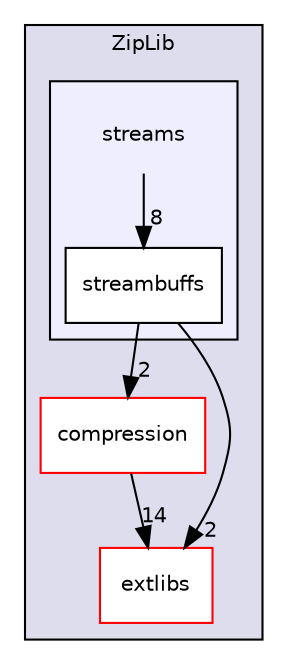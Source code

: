 digraph "source/ZipLib/streams" {
  compound=true
  node [ fontsize="10", fontname="Helvetica"];
  edge [ labelfontsize="10", labelfontname="Helvetica"];
  subgraph clusterdir_e1dba513ee2df986e3034746d268cf36 {
    graph [ bgcolor="#ddddee", pencolor="black", label="ZipLib" fontname="Helvetica", fontsize="10", URL="dir_e1dba513ee2df986e3034746d268cf36.html"]
  dir_88ba5bba62e789d30998ea1f89fddce3 [shape=box label="compression" fillcolor="white" style="filled" color="red" URL="dir_88ba5bba62e789d30998ea1f89fddce3.html"];
  dir_9b5008529e996f99093986af23fc1ea4 [shape=box label="extlibs" fillcolor="white" style="filled" color="red" URL="dir_9b5008529e996f99093986af23fc1ea4.html"];
  subgraph clusterdir_728595c2f89aab01807221efb26b483f {
    graph [ bgcolor="#eeeeff", pencolor="black", label="" URL="dir_728595c2f89aab01807221efb26b483f.html"];
    dir_728595c2f89aab01807221efb26b483f [shape=plaintext label="streams"];
  dir_a016f8fc57a5ecdd2331e9bbf6d086b2 [shape=box label="streambuffs" fillcolor="white" style="filled" URL="dir_a016f8fc57a5ecdd2331e9bbf6d086b2.html"];
  }
  }
  dir_728595c2f89aab01807221efb26b483f->dir_a016f8fc57a5ecdd2331e9bbf6d086b2 [headlabel="8", labeldistance=1.5 headhref="dir_000020_000021.html"];
  dir_a016f8fc57a5ecdd2331e9bbf6d086b2->dir_88ba5bba62e789d30998ea1f89fddce3 [headlabel="2", labeldistance=1.5 headhref="dir_000021_000006.html"];
  dir_a016f8fc57a5ecdd2331e9bbf6d086b2->dir_9b5008529e996f99093986af23fc1ea4 [headlabel="2", labeldistance=1.5 headhref="dir_000021_000013.html"];
  dir_88ba5bba62e789d30998ea1f89fddce3->dir_9b5008529e996f99093986af23fc1ea4 [headlabel="14", labeldistance=1.5 headhref="dir_000006_000013.html"];
}
